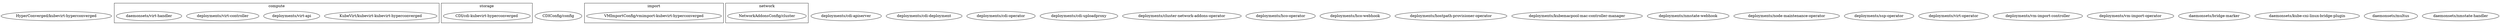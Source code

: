 // Component
digraph {
	"HyperConverged/kubevirt-hyperconverged" [label="HyperConverged/kubevirt-hyperconverged"]
	"KubeVirt/kubevirt-kubevirt-hyperconverged" [label="KubeVirt/kubevirt-kubevirt-hyperconverged"]
	"CDI/cdi-kubevirt-hyperconverged" [label="CDI/cdi-kubevirt-hyperconverged"]
	"CDIConfig/config" [label="CDIConfig/config"]
	"VMImportConfig/vmimport-kubevirt-hyperconverged" [label="VMImportConfig/vmimport-kubevirt-hyperconverged"]
	"NetworkAddonsConfig/cluster" [label="NetworkAddonsConfig/cluster"]
	"deployments/cdi-apiserver" [label="deployments/cdi-apiserver"]
	"deployments/cdi-deployment" [label="deployments/cdi-deployment"]
	"deployments/cdi-operator" [label="deployments/cdi-operator"]
	"deployments/cdi-uploadproxy" [label="deployments/cdi-uploadproxy"]
	"deployments/cluster-network-addons-operator" [label="deployments/cluster-network-addons-operator"]
	"deployments/hco-operator" [label="deployments/hco-operator"]
	"deployments/hco-webhook" [label="deployments/hco-webhook"]
	"deployments/hostpath-provisioner-operator" [label="deployments/hostpath-provisioner-operator"]
	"deployments/kubemacpool-mac-controller-manager" [label="deployments/kubemacpool-mac-controller-manager"]
	"deployments/nmstate-webhook" [label="deployments/nmstate-webhook"]
	"deployments/node-maintenance-operator" [label="deployments/node-maintenance-operator"]
	"deployments/ssp-operator" [label="deployments/ssp-operator"]
	"deployments/virt-api" [label="deployments/virt-api"]
	"deployments/virt-controller" [label="deployments/virt-controller"]
	"deployments/virt-operator" [label="deployments/virt-operator"]
	"deployments/vm-import-controller" [label="deployments/vm-import-controller"]
	"deployments/vm-import-operator" [label="deployments/vm-import-operator"]
	"daemonsets/bridge-marker" [label="daemonsets/bridge-marker"]
	"daemonsets/kube-cni-linux-bridge-plugin" [label="daemonsets/kube-cni-linux-bridge-plugin"]
	"daemonsets/multus" [label="daemonsets/multus"]
	"daemonsets/nmstate-handler" [label="daemonsets/nmstate-handler"]
	"daemonsets/virt-handler" [label="daemonsets/virt-handler"]
	subgraph cluster_compute {
		label=compute
		"KubeVirt/kubevirt-kubevirt-hyperconverged" [label="KubeVirt/kubevirt-kubevirt-hyperconverged"]
		"deployments/virt-api" [label="deployments/virt-api"]
		"deployments/virt-controller" [label="deployments/virt-controller"]
		"daemonsets/virt-handler" [label="daemonsets/virt-handler"]
	}
	subgraph cluster_storage {
		label=storage
		"CDI/cdi-kubevirt-hyperconverged" [label="CDI/cdi-kubevirt-hyperconverged"]
	}
	subgraph cluster_import {
		label=import
		"VMImportConfig/vmimport-kubevirt-hyperconverged" [label="VMImportConfig/vmimport-kubevirt-hyperconverged"]
	}
	subgraph cluster_network {
		label=network
		"NetworkAddonsConfig/cluster" [label="NetworkAddonsConfig/cluster"]
	}
}

